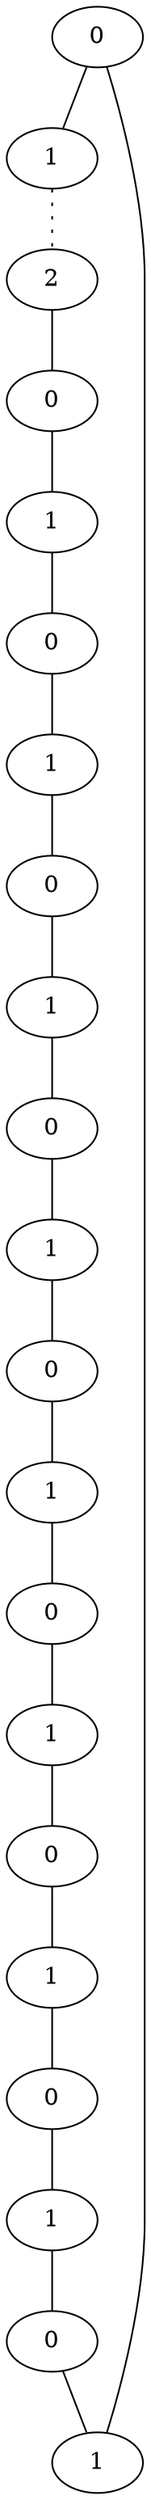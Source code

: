 graph {
a0[label=0];
a1[label=1];
a2[label=2];
a3[label=0];
a4[label=1];
a5[label=0];
a6[label=1];
a7[label=0];
a8[label=1];
a9[label=0];
a10[label=1];
a11[label=0];
a12[label=1];
a13[label=0];
a14[label=1];
a15[label=0];
a16[label=1];
a17[label=0];
a18[label=1];
a19[label=0];
a20[label=1];
a0 -- a1;
a0 -- a20;
a1 -- a2 [style=dotted];
a2 -- a3;
a3 -- a4;
a4 -- a5;
a5 -- a6;
a6 -- a7;
a7 -- a8;
a8 -- a9;
a9 -- a10;
a10 -- a11;
a11 -- a12;
a12 -- a13;
a13 -- a14;
a14 -- a15;
a15 -- a16;
a16 -- a17;
a17 -- a18;
a18 -- a19;
a19 -- a20;
}
